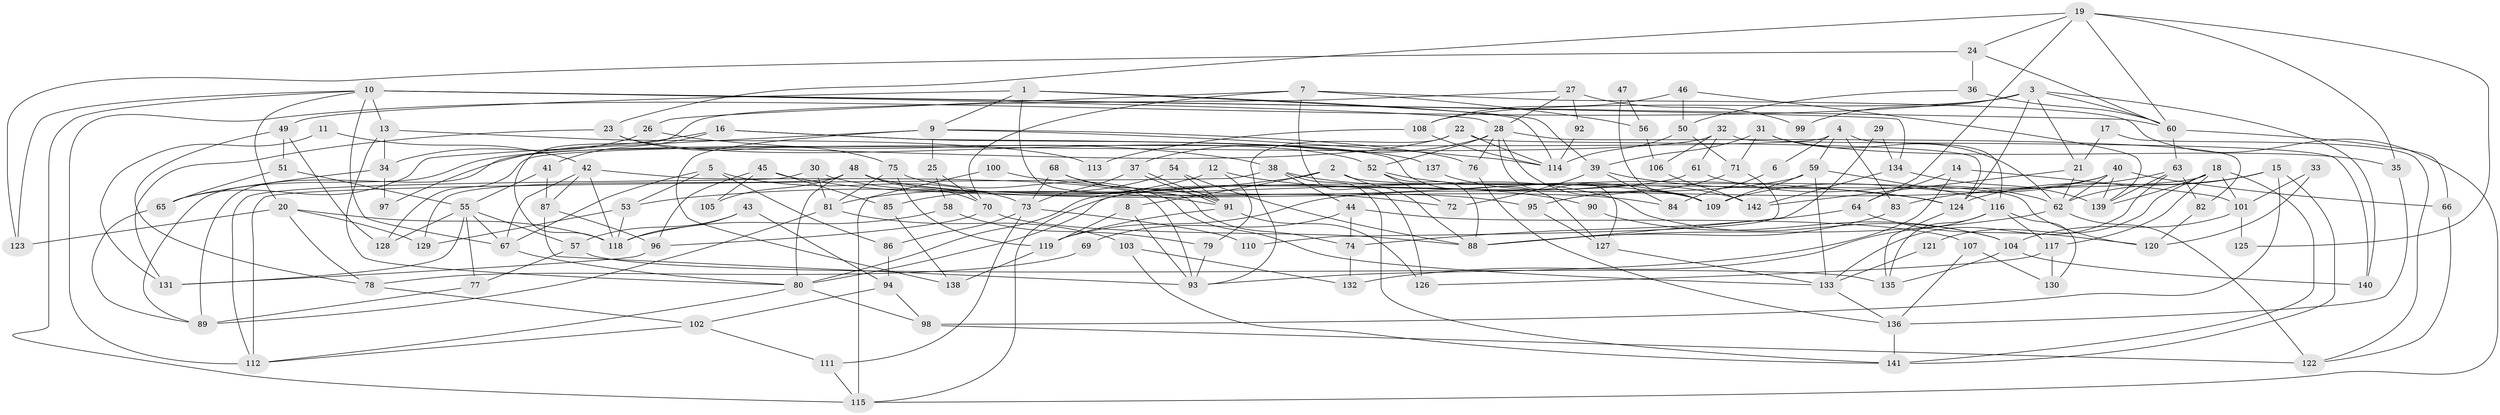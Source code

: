 // coarse degree distribution, {4: 0.17857142857142858, 3: 0.16071428571428573, 7: 0.07142857142857142, 2: 0.125, 6: 0.14285714285714285, 8: 0.08928571428571429, 5: 0.10714285714285714, 11: 0.017857142857142856, 10: 0.03571428571428571, 9: 0.05357142857142857, 15: 0.017857142857142856}
// Generated by graph-tools (version 1.1) at 2025/54/03/04/25 21:54:44]
// undirected, 142 vertices, 284 edges
graph export_dot {
graph [start="1"]
  node [color=gray90,style=filled];
  1;
  2;
  3;
  4;
  5;
  6;
  7;
  8;
  9;
  10;
  11;
  12;
  13;
  14;
  15;
  16;
  17;
  18;
  19;
  20;
  21;
  22;
  23;
  24;
  25;
  26;
  27;
  28;
  29;
  30;
  31;
  32;
  33;
  34;
  35;
  36;
  37;
  38;
  39;
  40;
  41;
  42;
  43;
  44;
  45;
  46;
  47;
  48;
  49;
  50;
  51;
  52;
  53;
  54;
  55;
  56;
  57;
  58;
  59;
  60;
  61;
  62;
  63;
  64;
  65;
  66;
  67;
  68;
  69;
  70;
  71;
  72;
  73;
  74;
  75;
  76;
  77;
  78;
  79;
  80;
  81;
  82;
  83;
  84;
  85;
  86;
  87;
  88;
  89;
  90;
  91;
  92;
  93;
  94;
  95;
  96;
  97;
  98;
  99;
  100;
  101;
  102;
  103;
  104;
  105;
  106;
  107;
  108;
  109;
  110;
  111;
  112;
  113;
  114;
  115;
  116;
  117;
  118;
  119;
  120;
  121;
  122;
  123;
  124;
  125;
  126;
  127;
  128;
  129;
  130;
  131;
  132;
  133;
  134;
  135;
  136;
  137;
  138;
  139;
  140;
  141;
  142;
  1 -- 9;
  1 -- 49;
  1 -- 39;
  1 -- 74;
  1 -- 114;
  2 -- 88;
  2 -- 53;
  2 -- 8;
  2 -- 120;
  3 -- 124;
  3 -- 60;
  3 -- 21;
  3 -- 99;
  3 -- 108;
  3 -- 112;
  3 -- 140;
  4 -- 116;
  4 -- 59;
  4 -- 6;
  4 -- 83;
  4 -- 128;
  5 -- 73;
  5 -- 67;
  5 -- 53;
  5 -- 86;
  6 -- 84;
  7 -- 26;
  7 -- 115;
  7 -- 56;
  7 -- 70;
  7 -- 126;
  8 -- 119;
  8 -- 93;
  9 -- 76;
  9 -- 114;
  9 -- 25;
  9 -- 65;
  9 -- 138;
  10 -- 123;
  10 -- 28;
  10 -- 13;
  10 -- 20;
  10 -- 60;
  10 -- 67;
  10 -- 115;
  10 -- 134;
  11 -- 131;
  11 -- 42;
  12 -- 79;
  12 -- 81;
  12 -- 90;
  13 -- 80;
  13 -- 34;
  13 -- 113;
  14 -- 64;
  14 -- 93;
  14 -- 101;
  15 -- 98;
  15 -- 62;
  15 -- 124;
  15 -- 141;
  16 -- 127;
  16 -- 41;
  16 -- 97;
  16 -- 137;
  17 -- 21;
  17 -- 122;
  18 -- 80;
  18 -- 117;
  18 -- 101;
  18 -- 121;
  18 -- 139;
  18 -- 141;
  19 -- 23;
  19 -- 60;
  19 -- 24;
  19 -- 35;
  19 -- 64;
  19 -- 125;
  20 -- 118;
  20 -- 78;
  20 -- 123;
  20 -- 129;
  21 -- 62;
  21 -- 142;
  22 -- 89;
  22 -- 93;
  22 -- 114;
  22 -- 124;
  23 -- 75;
  23 -- 52;
  23 -- 131;
  24 -- 36;
  24 -- 60;
  24 -- 123;
  25 -- 70;
  25 -- 58;
  26 -- 38;
  26 -- 34;
  27 -- 28;
  27 -- 118;
  27 -- 92;
  27 -- 99;
  28 -- 109;
  28 -- 52;
  28 -- 37;
  28 -- 76;
  28 -- 82;
  28 -- 127;
  29 -- 88;
  29 -- 134;
  30 -- 95;
  30 -- 112;
  30 -- 81;
  31 -- 35;
  31 -- 39;
  31 -- 62;
  31 -- 71;
  32 -- 61;
  32 -- 140;
  32 -- 89;
  32 -- 106;
  33 -- 101;
  33 -- 120;
  34 -- 65;
  34 -- 97;
  35 -- 136;
  36 -- 60;
  36 -- 50;
  37 -- 91;
  37 -- 91;
  37 -- 73;
  38 -- 112;
  38 -- 141;
  38 -- 44;
  38 -- 104;
  39 -- 124;
  39 -- 72;
  39 -- 84;
  40 -- 62;
  40 -- 119;
  40 -- 66;
  40 -- 109;
  40 -- 139;
  41 -- 55;
  41 -- 87;
  42 -- 67;
  42 -- 93;
  42 -- 87;
  42 -- 118;
  43 -- 57;
  43 -- 118;
  43 -- 94;
  44 -- 74;
  44 -- 69;
  44 -- 107;
  45 -- 96;
  45 -- 91;
  45 -- 85;
  45 -- 105;
  46 -- 139;
  46 -- 108;
  46 -- 50;
  47 -- 109;
  47 -- 56;
  48 -- 70;
  48 -- 109;
  48 -- 80;
  48 -- 84;
  48 -- 105;
  48 -- 129;
  49 -- 78;
  49 -- 128;
  49 -- 51;
  50 -- 114;
  50 -- 71;
  51 -- 65;
  51 -- 55;
  52 -- 72;
  52 -- 88;
  52 -- 109;
  53 -- 129;
  53 -- 118;
  54 -- 85;
  54 -- 91;
  54 -- 88;
  55 -- 67;
  55 -- 57;
  55 -- 77;
  55 -- 128;
  55 -- 131;
  56 -- 106;
  57 -- 135;
  57 -- 77;
  58 -- 118;
  58 -- 79;
  59 -- 116;
  59 -- 109;
  59 -- 80;
  59 -- 133;
  60 -- 63;
  60 -- 66;
  61 -- 115;
  61 -- 62;
  62 -- 88;
  62 -- 122;
  63 -- 139;
  63 -- 82;
  63 -- 83;
  63 -- 133;
  64 -- 120;
  64 -- 74;
  65 -- 89;
  66 -- 122;
  67 -- 80;
  68 -- 91;
  68 -- 73;
  68 -- 72;
  69 -- 78;
  70 -- 88;
  70 -- 96;
  71 -- 95;
  71 -- 110;
  73 -- 86;
  73 -- 110;
  73 -- 111;
  74 -- 132;
  75 -- 133;
  75 -- 81;
  75 -- 119;
  76 -- 136;
  77 -- 89;
  78 -- 102;
  79 -- 93;
  80 -- 98;
  80 -- 112;
  81 -- 89;
  81 -- 103;
  82 -- 120;
  83 -- 88;
  85 -- 138;
  86 -- 94;
  87 -- 96;
  87 -- 93;
  90 -- 104;
  91 -- 126;
  91 -- 119;
  92 -- 114;
  94 -- 98;
  94 -- 102;
  95 -- 127;
  96 -- 131;
  98 -- 122;
  100 -- 115;
  100 -- 124;
  101 -- 104;
  101 -- 125;
  102 -- 112;
  102 -- 111;
  103 -- 141;
  103 -- 132;
  104 -- 135;
  104 -- 140;
  106 -- 142;
  107 -- 136;
  107 -- 130;
  108 -- 114;
  108 -- 113;
  111 -- 115;
  116 -- 135;
  116 -- 132;
  116 -- 117;
  116 -- 130;
  117 -- 130;
  117 -- 126;
  119 -- 138;
  121 -- 133;
  124 -- 135;
  127 -- 133;
  133 -- 136;
  134 -- 139;
  134 -- 142;
  136 -- 141;
  137 -- 142;
}

